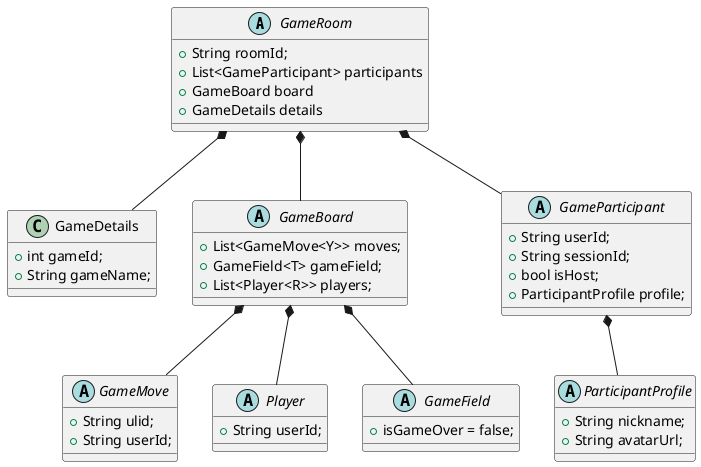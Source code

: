 @startuml
'https://plantuml.com/class-diagram

abstract class GameRoom {
   + String roomId;
   + List<GameParticipant> participants
   + GameBoard board
   + GameDetails details
}

class GameDetails {
  + int gameId;
  + String gameName;
}

abstract class GameBoard {
  + List<GameMove<Y>> moves;
  + GameField<T> gameField;
  + List<Player<R>> players;
 }

 abstract class GameMove {
     + String ulid;
     + String userId;
  }

 abstract class Player {
    + String userId;
 }

 abstract class GameField {
    + isGameOver = false;
 }

abstract class GameParticipant {
  + String userId;
  + String sessionId;
  + bool isHost;
  + ParticipantProfile profile;
}
abstract class ParticipantProfile {
  + String nickname;
  + String avatarUrl;
}


GameRoom *-- GameParticipant
GameRoom *-- GameBoard
GameRoom *-- GameDetails

GameParticipant *-- ParticipantProfile

GameBoard *-- GameMove
GameBoard *-- Player
GameBoard *-- GameField

'
'class TicTacToeGameBoard{
'+ TicTacToeGameMove moves
'+ TicTacToePlayer players
'+ TicTacToeGameField field
'}
'class TicTacToeGameMove
'class TicTacToePlayer
'class TicTacToeGameField
'
'GameRoom <|-- TicTacToeGameBoard
'GameMove <|-- TicTacToeGameMove
'Player <|-- TicTacToePlayer
'GameField <|-- TicTacToeGameField
'
'TicTacToeGameBoard *-- TicTacToeGameField
'TicTacToeGameBoard *-- TicTacToePlayer
'TicTacToeGameBoard *-- TicTacToeGameMove

@enduml